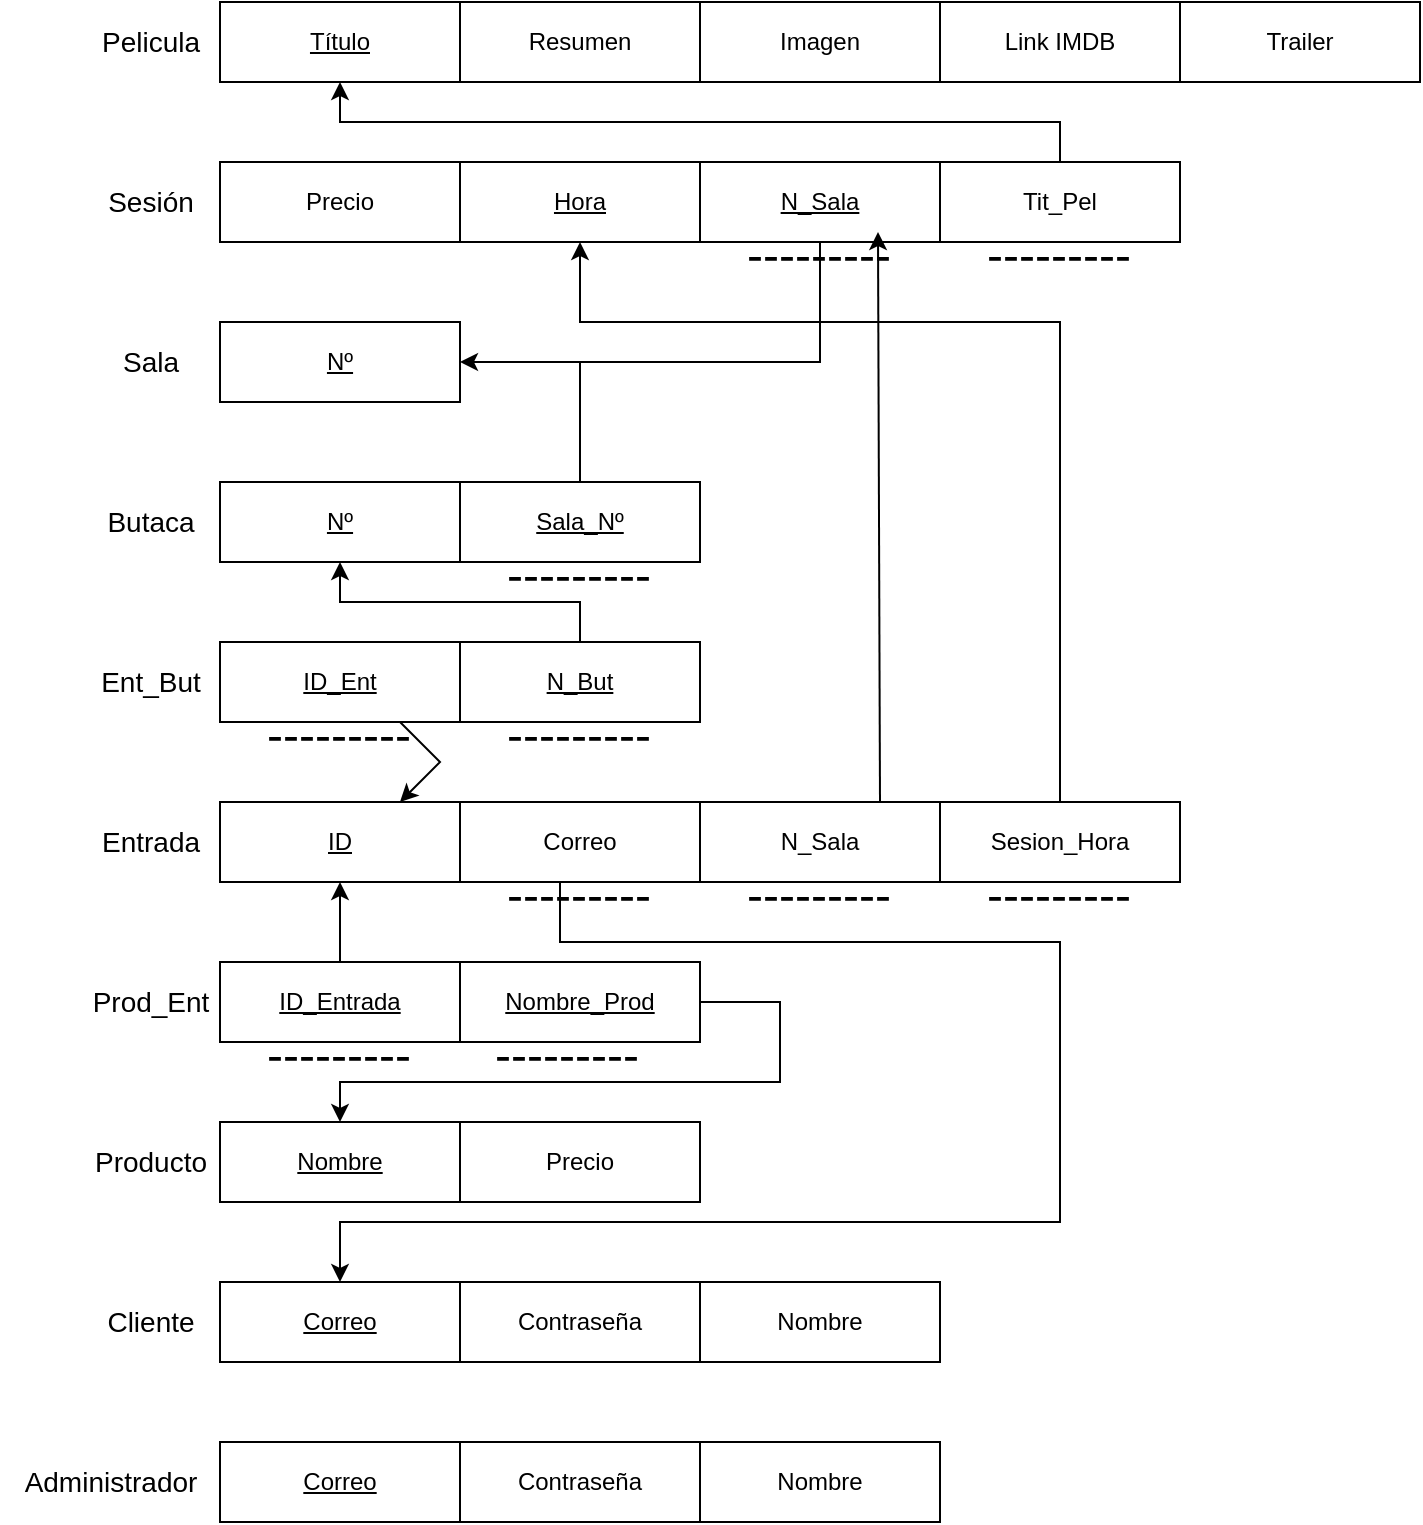 <mxfile version="24.7.17">
  <diagram name="Página-1" id="I-widoFrko3qVOfymmTe">
    <mxGraphModel dx="1434" dy="1907" grid="1" gridSize="10" guides="1" tooltips="1" connect="1" arrows="1" fold="1" page="1" pageScale="1" pageWidth="827" pageHeight="1169" math="0" shadow="0">
      <root>
        <mxCell id="0" />
        <mxCell id="1" parent="0" />
        <mxCell id="zI4fZh5RJkNvRMevT8qB-2" value="&lt;u&gt;Nº&lt;/u&gt;" style="rounded=0;whiteSpace=wrap;html=1;" parent="1" vertex="1">
          <mxGeometry x="240" y="200" width="120" height="40" as="geometry" />
        </mxCell>
        <mxCell id="zI4fZh5RJkNvRMevT8qB-3" value="&lt;font style=&quot;font-size: 14px;&quot;&gt;Butaca&lt;/font&gt;" style="text;html=1;align=center;verticalAlign=middle;resizable=0;points=[];autosize=1;strokeColor=none;fillColor=none;" parent="1" vertex="1">
          <mxGeometry x="170" y="205" width="70" height="30" as="geometry" />
        </mxCell>
        <mxCell id="zI4fZh5RJkNvRMevT8qB-4" value="&lt;u&gt;Sala_Nº&lt;/u&gt;" style="rounded=0;whiteSpace=wrap;html=1;" parent="1" vertex="1">
          <mxGeometry x="360" y="200" width="120" height="40" as="geometry" />
        </mxCell>
        <mxCell id="zI4fZh5RJkNvRMevT8qB-5" value="&lt;font style=&quot;font-size: 24px;&quot;&gt;---------&lt;/font&gt;" style="text;html=1;align=center;verticalAlign=middle;resizable=0;points=[];autosize=1;strokeColor=none;fillColor=none;rotation=180;" parent="1" vertex="1">
          <mxGeometry x="370" y="230" width="100" height="40" as="geometry" />
        </mxCell>
        <mxCell id="zI4fZh5RJkNvRMevT8qB-7" value="&lt;u&gt;Nº&lt;/u&gt;" style="rounded=0;whiteSpace=wrap;html=1;" parent="1" vertex="1">
          <mxGeometry x="240" y="120" width="120" height="40" as="geometry" />
        </mxCell>
        <mxCell id="zI4fZh5RJkNvRMevT8qB-8" value="&lt;font style=&quot;font-size: 14px;&quot;&gt;Sala&lt;/font&gt;" style="text;html=1;align=center;verticalAlign=middle;resizable=0;points=[];autosize=1;strokeColor=none;fillColor=none;" parent="1" vertex="1">
          <mxGeometry x="180" y="125" width="50" height="30" as="geometry" />
        </mxCell>
        <mxCell id="zI4fZh5RJkNvRMevT8qB-17" value="&lt;u&gt;Título&lt;/u&gt;" style="rounded=0;whiteSpace=wrap;html=1;" parent="1" vertex="1">
          <mxGeometry x="240" y="-40" width="120" height="40" as="geometry" />
        </mxCell>
        <mxCell id="zI4fZh5RJkNvRMevT8qB-18" value="&lt;font style=&quot;font-size: 14px;&quot;&gt;Pelicula&lt;/font&gt;" style="text;html=1;align=center;verticalAlign=middle;resizable=0;points=[];autosize=1;strokeColor=none;fillColor=none;" parent="1" vertex="1">
          <mxGeometry x="170" y="-35" width="70" height="30" as="geometry" />
        </mxCell>
        <mxCell id="zI4fZh5RJkNvRMevT8qB-19" value="Resumen" style="rounded=0;whiteSpace=wrap;html=1;" parent="1" vertex="1">
          <mxGeometry x="360" y="-40" width="120" height="40" as="geometry" />
        </mxCell>
        <mxCell id="zI4fZh5RJkNvRMevT8qB-23" value="Imagen" style="rounded=0;whiteSpace=wrap;html=1;" parent="1" vertex="1">
          <mxGeometry x="480" y="-40" width="120" height="40" as="geometry" />
        </mxCell>
        <mxCell id="zI4fZh5RJkNvRMevT8qB-24" value="Link IMDB" style="rounded=0;whiteSpace=wrap;html=1;" parent="1" vertex="1">
          <mxGeometry x="600" y="-40" width="120" height="40" as="geometry" />
        </mxCell>
        <mxCell id="zI4fZh5RJkNvRMevT8qB-25" value="Trailer" style="rounded=0;whiteSpace=wrap;html=1;" parent="1" vertex="1">
          <mxGeometry x="720" y="-40" width="120" height="40" as="geometry" />
        </mxCell>
        <mxCell id="zI4fZh5RJkNvRMevT8qB-27" value="&lt;font style=&quot;font-size: 14px;&quot;&gt;Sesión&lt;/font&gt;" style="text;html=1;align=center;verticalAlign=middle;resizable=0;points=[];autosize=1;strokeColor=none;fillColor=none;" parent="1" vertex="1">
          <mxGeometry x="170" y="45" width="70" height="30" as="geometry" />
        </mxCell>
        <mxCell id="zI4fZh5RJkNvRMevT8qB-28" value="Precio" style="rounded=0;whiteSpace=wrap;html=1;" parent="1" vertex="1">
          <mxGeometry x="240" y="40" width="120" height="40" as="geometry" />
        </mxCell>
        <mxCell id="zI4fZh5RJkNvRMevT8qB-29" value="&lt;u&gt;Hora&lt;/u&gt;" style="rounded=0;whiteSpace=wrap;html=1;" parent="1" vertex="1">
          <mxGeometry x="360" y="40" width="120" height="40" as="geometry" />
        </mxCell>
        <mxCell id="zI4fZh5RJkNvRMevT8qB-30" value="Tit_Pel" style="rounded=0;whiteSpace=wrap;html=1;" parent="1" vertex="1">
          <mxGeometry x="600" y="40" width="120" height="40" as="geometry" />
        </mxCell>
        <mxCell id="zI4fZh5RJkNvRMevT8qB-31" value="&lt;u&gt;N_Sala&lt;/u&gt;" style="rounded=0;whiteSpace=wrap;html=1;" parent="1" vertex="1">
          <mxGeometry x="480" y="40" width="120" height="40" as="geometry" />
        </mxCell>
        <mxCell id="zI4fZh5RJkNvRMevT8qB-38" value="&lt;u&gt;ID&lt;/u&gt;" style="rounded=0;whiteSpace=wrap;html=1;" parent="1" vertex="1">
          <mxGeometry x="240" y="360" width="120" height="40" as="geometry" />
        </mxCell>
        <mxCell id="zI4fZh5RJkNvRMevT8qB-39" value="&lt;font style=&quot;font-size: 14px;&quot;&gt;Entrada&lt;/font&gt;" style="text;html=1;align=center;verticalAlign=middle;resizable=0;points=[];autosize=1;strokeColor=none;fillColor=none;" parent="1" vertex="1">
          <mxGeometry x="170" y="365" width="70" height="30" as="geometry" />
        </mxCell>
        <mxCell id="zI4fZh5RJkNvRMevT8qB-40" value="Correo" style="rounded=0;whiteSpace=wrap;html=1;" parent="1" vertex="1">
          <mxGeometry x="360" y="360" width="120" height="40" as="geometry" />
        </mxCell>
        <mxCell id="zI4fZh5RJkNvRMevT8qB-41" value="N_Sala" style="rounded=0;whiteSpace=wrap;html=1;" parent="1" vertex="1">
          <mxGeometry x="480" y="360" width="120" height="40" as="geometry" />
        </mxCell>
        <mxCell id="zI4fZh5RJkNvRMevT8qB-44" value="Sesion_Hora" style="rounded=0;whiteSpace=wrap;html=1;" parent="1" vertex="1">
          <mxGeometry x="600" y="360" width="120" height="40" as="geometry" />
        </mxCell>
        <mxCell id="zI4fZh5RJkNvRMevT8qB-51" value="&lt;u&gt;Nombre&lt;/u&gt;" style="rounded=0;whiteSpace=wrap;html=1;" parent="1" vertex="1">
          <mxGeometry x="240" y="520" width="120" height="40" as="geometry" />
        </mxCell>
        <mxCell id="zI4fZh5RJkNvRMevT8qB-52" value="&lt;font style=&quot;font-size: 14px;&quot;&gt;Producto&lt;/font&gt;" style="text;html=1;align=center;verticalAlign=middle;resizable=0;points=[];autosize=1;strokeColor=none;fillColor=none;" parent="1" vertex="1">
          <mxGeometry x="165" y="525" width="80" height="30" as="geometry" />
        </mxCell>
        <mxCell id="zI4fZh5RJkNvRMevT8qB-53" value="Precio" style="rounded=0;whiteSpace=wrap;html=1;" parent="1" vertex="1">
          <mxGeometry x="360" y="520" width="120" height="40" as="geometry" />
        </mxCell>
        <mxCell id="zI4fZh5RJkNvRMevT8qB-55" value="&lt;font style=&quot;font-size: 24px;&quot;&gt;---------&lt;/font&gt;" style="text;html=1;align=center;verticalAlign=middle;resizable=0;points=[];autosize=1;strokeColor=none;fillColor=none;rotation=180;" parent="1" vertex="1">
          <mxGeometry x="490" y="390" width="100" height="40" as="geometry" />
        </mxCell>
        <mxCell id="zI4fZh5RJkNvRMevT8qB-57" value="&lt;font style=&quot;font-size: 24px;&quot;&gt;---------&lt;/font&gt;" style="text;html=1;align=center;verticalAlign=middle;resizable=0;points=[];autosize=1;strokeColor=none;fillColor=none;rotation=180;" parent="1" vertex="1">
          <mxGeometry x="610" y="390" width="100" height="40" as="geometry" />
        </mxCell>
        <mxCell id="zI4fZh5RJkNvRMevT8qB-60" value="&lt;u&gt;Correo&lt;/u&gt;" style="rounded=0;whiteSpace=wrap;html=1;" parent="1" vertex="1">
          <mxGeometry x="240" y="600" width="120" height="40" as="geometry" />
        </mxCell>
        <mxCell id="zI4fZh5RJkNvRMevT8qB-61" value="&lt;font style=&quot;font-size: 14px;&quot;&gt;Cliente&lt;/font&gt;" style="text;html=1;align=center;verticalAlign=middle;resizable=0;points=[];autosize=1;strokeColor=none;fillColor=none;" parent="1" vertex="1">
          <mxGeometry x="170" y="605" width="70" height="30" as="geometry" />
        </mxCell>
        <mxCell id="zI4fZh5RJkNvRMevT8qB-62" value="Contraseña" style="rounded=0;whiteSpace=wrap;html=1;" parent="1" vertex="1">
          <mxGeometry x="360" y="600" width="120" height="40" as="geometry" />
        </mxCell>
        <mxCell id="zI4fZh5RJkNvRMevT8qB-63" value="Nombre" style="rounded=0;whiteSpace=wrap;html=1;" parent="1" vertex="1">
          <mxGeometry x="480" y="600" width="120" height="40" as="geometry" />
        </mxCell>
        <mxCell id="zI4fZh5RJkNvRMevT8qB-64" value="&lt;u&gt;Correo&lt;/u&gt;" style="rounded=0;whiteSpace=wrap;html=1;" parent="1" vertex="1">
          <mxGeometry x="240" y="680" width="120" height="40" as="geometry" />
        </mxCell>
        <mxCell id="zI4fZh5RJkNvRMevT8qB-65" value="&lt;font style=&quot;font-size: 14px;&quot;&gt;Administrador&lt;/font&gt;" style="text;html=1;align=center;verticalAlign=middle;resizable=0;points=[];autosize=1;strokeColor=none;fillColor=none;" parent="1" vertex="1">
          <mxGeometry x="130" y="685" width="110" height="30" as="geometry" />
        </mxCell>
        <mxCell id="zI4fZh5RJkNvRMevT8qB-66" value="Contraseña" style="rounded=0;whiteSpace=wrap;html=1;" parent="1" vertex="1">
          <mxGeometry x="360" y="680" width="120" height="40" as="geometry" />
        </mxCell>
        <mxCell id="zI4fZh5RJkNvRMevT8qB-67" value="Nombre" style="rounded=0;whiteSpace=wrap;html=1;" parent="1" vertex="1">
          <mxGeometry x="480" y="680" width="120" height="40" as="geometry" />
        </mxCell>
        <mxCell id="TQbPOE4HX6ufHtz-mURT-1" value="&lt;u&gt;ID_Entrada&lt;/u&gt;" style="rounded=0;whiteSpace=wrap;html=1;" parent="1" vertex="1">
          <mxGeometry x="240" y="440" width="120" height="40" as="geometry" />
        </mxCell>
        <mxCell id="TQbPOE4HX6ufHtz-mURT-2" value="&lt;font style=&quot;font-size: 14px;&quot;&gt;Prod_Ent&lt;/font&gt;" style="text;html=1;align=center;verticalAlign=middle;resizable=0;points=[];autosize=1;strokeColor=none;fillColor=none;" parent="1" vertex="1">
          <mxGeometry x="165" y="445" width="80" height="30" as="geometry" />
        </mxCell>
        <mxCell id="TQbPOE4HX6ufHtz-mURT-3" value="&lt;u&gt;Nombre_Prod&lt;/u&gt;" style="rounded=0;whiteSpace=wrap;html=1;" parent="1" vertex="1">
          <mxGeometry x="360" y="440" width="120" height="40" as="geometry" />
        </mxCell>
        <mxCell id="TQbPOE4HX6ufHtz-mURT-10" value="&lt;font style=&quot;font-size: 24px;&quot;&gt;---------&lt;/font&gt;" style="text;html=1;align=center;verticalAlign=middle;resizable=0;points=[];autosize=1;strokeColor=none;fillColor=none;rotation=180;" parent="1" vertex="1">
          <mxGeometry x="250" y="470" width="100" height="40" as="geometry" />
        </mxCell>
        <mxCell id="TQbPOE4HX6ufHtz-mURT-11" value="&lt;font style=&quot;font-size: 24px;&quot;&gt;---------&lt;/font&gt;" style="text;html=1;align=center;verticalAlign=middle;resizable=0;points=[];autosize=1;strokeColor=none;fillColor=none;rotation=180;" parent="1" vertex="1">
          <mxGeometry x="364" y="470" width="100" height="40" as="geometry" />
        </mxCell>
        <mxCell id="TQbPOE4HX6ufHtz-mURT-12" value="" style="endArrow=classic;html=1;rounded=0;exitX=1;exitY=0.5;exitDx=0;exitDy=0;entryX=0.5;entryY=0;entryDx=0;entryDy=0;" parent="1" source="TQbPOE4HX6ufHtz-mURT-3" target="zI4fZh5RJkNvRMevT8qB-51" edge="1">
          <mxGeometry width="50" height="50" relative="1" as="geometry">
            <mxPoint x="600" y="590" as="sourcePoint" />
            <mxPoint x="650" y="540" as="targetPoint" />
            <Array as="points">
              <mxPoint x="520" y="460" />
              <mxPoint x="520" y="500" />
              <mxPoint x="300" y="500" />
            </Array>
          </mxGeometry>
        </mxCell>
        <mxCell id="TQbPOE4HX6ufHtz-mURT-13" value="" style="endArrow=classic;html=1;rounded=0;entryX=0.5;entryY=1;entryDx=0;entryDy=0;exitX=0.5;exitY=0;exitDx=0;exitDy=0;" parent="1" source="TQbPOE4HX6ufHtz-mURT-1" target="zI4fZh5RJkNvRMevT8qB-38" edge="1">
          <mxGeometry width="50" height="50" relative="1" as="geometry">
            <mxPoint x="600" y="590" as="sourcePoint" />
            <mxPoint x="650" y="540" as="targetPoint" />
          </mxGeometry>
        </mxCell>
        <mxCell id="TQbPOE4HX6ufHtz-mURT-15" value="&lt;u&gt;ID_Ent&lt;/u&gt;" style="rounded=0;whiteSpace=wrap;html=1;" parent="1" vertex="1">
          <mxGeometry x="240" y="280" width="120" height="40" as="geometry" />
        </mxCell>
        <mxCell id="TQbPOE4HX6ufHtz-mURT-16" value="&lt;font style=&quot;font-size: 14px;&quot;&gt;Ent_But&lt;/font&gt;" style="text;html=1;align=center;verticalAlign=middle;resizable=0;points=[];autosize=1;strokeColor=none;fillColor=none;" parent="1" vertex="1">
          <mxGeometry x="170" y="285" width="70" height="30" as="geometry" />
        </mxCell>
        <mxCell id="TQbPOE4HX6ufHtz-mURT-17" value="&lt;u&gt;N_But&lt;/u&gt;" style="rounded=0;whiteSpace=wrap;html=1;" parent="1" vertex="1">
          <mxGeometry x="360" y="280" width="120" height="40" as="geometry" />
        </mxCell>
        <mxCell id="TQbPOE4HX6ufHtz-mURT-19" value="&lt;font style=&quot;font-size: 24px;&quot;&gt;---------&lt;/font&gt;" style="text;html=1;align=center;verticalAlign=middle;resizable=0;points=[];autosize=1;strokeColor=none;fillColor=none;rotation=180;" parent="1" vertex="1">
          <mxGeometry x="250" y="310" width="100" height="40" as="geometry" />
        </mxCell>
        <mxCell id="TQbPOE4HX6ufHtz-mURT-20" value="&lt;font style=&quot;font-size: 24px;&quot;&gt;---------&lt;/font&gt;" style="text;html=1;align=center;verticalAlign=middle;resizable=0;points=[];autosize=1;strokeColor=none;fillColor=none;rotation=180;" parent="1" vertex="1">
          <mxGeometry x="370" y="310" width="100" height="40" as="geometry" />
        </mxCell>
        <mxCell id="TQbPOE4HX6ufHtz-mURT-21" value="" style="endArrow=classic;html=1;rounded=0;exitX=0.5;exitY=0;exitDx=0;exitDy=0;entryX=0.5;entryY=1;entryDx=0;entryDy=0;" parent="1" source="TQbPOE4HX6ufHtz-mURT-17" target="zI4fZh5RJkNvRMevT8qB-2" edge="1">
          <mxGeometry width="50" height="50" relative="1" as="geometry">
            <mxPoint x="540" y="290" as="sourcePoint" />
            <mxPoint x="590" y="240" as="targetPoint" />
            <Array as="points">
              <mxPoint x="420" y="260" />
              <mxPoint x="300" y="260" />
            </Array>
          </mxGeometry>
        </mxCell>
        <mxCell id="TQbPOE4HX6ufHtz-mURT-22" value="" style="endArrow=classic;html=1;rounded=0;exitX=0.75;exitY=1;exitDx=0;exitDy=0;entryX=0.75;entryY=0;entryDx=0;entryDy=0;" parent="1" source="TQbPOE4HX6ufHtz-mURT-15" target="zI4fZh5RJkNvRMevT8qB-38" edge="1">
          <mxGeometry width="50" height="50" relative="1" as="geometry">
            <mxPoint x="600" y="310" as="sourcePoint" />
            <mxPoint x="320" y="340" as="targetPoint" />
            <Array as="points">
              <mxPoint x="350" y="340" />
            </Array>
          </mxGeometry>
        </mxCell>
        <mxCell id="TQbPOE4HX6ufHtz-mURT-23" value="" style="endArrow=classic;html=1;rounded=0;exitX=0.5;exitY=0;exitDx=0;exitDy=0;entryX=1;entryY=0.5;entryDx=0;entryDy=0;" parent="1" source="zI4fZh5RJkNvRMevT8qB-4" target="zI4fZh5RJkNvRMevT8qB-7" edge="1">
          <mxGeometry width="50" height="50" relative="1" as="geometry">
            <mxPoint x="460" y="110" as="sourcePoint" />
            <mxPoint x="510" y="60" as="targetPoint" />
            <Array as="points">
              <mxPoint x="420" y="140" />
            </Array>
          </mxGeometry>
        </mxCell>
        <mxCell id="TQbPOE4HX6ufHtz-mURT-24" value="" style="endArrow=none;html=1;rounded=0;entryX=0.5;entryY=1;entryDx=0;entryDy=0;" parent="1" target="zI4fZh5RJkNvRMevT8qB-31" edge="1">
          <mxGeometry width="50" height="50" relative="1" as="geometry">
            <mxPoint x="420" y="140" as="sourcePoint" />
            <mxPoint x="510" y="60" as="targetPoint" />
            <Array as="points">
              <mxPoint x="540" y="140" />
            </Array>
          </mxGeometry>
        </mxCell>
        <mxCell id="TQbPOE4HX6ufHtz-mURT-25" value="" style="endArrow=classic;html=1;rounded=0;exitX=0.5;exitY=0;exitDx=0;exitDy=0;entryX=0.5;entryY=1;entryDx=0;entryDy=0;" parent="1" source="zI4fZh5RJkNvRMevT8qB-30" target="zI4fZh5RJkNvRMevT8qB-17" edge="1">
          <mxGeometry width="50" height="50" relative="1" as="geometry">
            <mxPoint x="600" y="110" as="sourcePoint" />
            <mxPoint x="650" y="60" as="targetPoint" />
            <Array as="points">
              <mxPoint x="660" y="20" />
              <mxPoint x="300" y="20" />
            </Array>
          </mxGeometry>
        </mxCell>
        <mxCell id="TQbPOE4HX6ufHtz-mURT-26" value="&lt;font style=&quot;font-size: 24px;&quot;&gt;---------&lt;/font&gt;" style="text;html=1;align=center;verticalAlign=middle;resizable=0;points=[];autosize=1;strokeColor=none;fillColor=none;rotation=180;" parent="1" vertex="1">
          <mxGeometry x="490" y="70" width="100" height="40" as="geometry" />
        </mxCell>
        <mxCell id="TQbPOE4HX6ufHtz-mURT-27" value="&lt;font style=&quot;font-size: 24px;&quot;&gt;---------&lt;/font&gt;" style="text;html=1;align=center;verticalAlign=middle;resizable=0;points=[];autosize=1;strokeColor=none;fillColor=none;rotation=180;" parent="1" vertex="1">
          <mxGeometry x="610" y="70" width="100" height="40" as="geometry" />
        </mxCell>
        <mxCell id="TQbPOE4HX6ufHtz-mURT-30" value="" style="endArrow=classic;html=1;rounded=0;exitX=0.5;exitY=0;exitDx=0;exitDy=0;entryX=0.5;entryY=1;entryDx=0;entryDy=0;" parent="1" source="zI4fZh5RJkNvRMevT8qB-44" target="zI4fZh5RJkNvRMevT8qB-29" edge="1">
          <mxGeometry width="50" height="50" relative="1" as="geometry">
            <mxPoint x="560" y="270" as="sourcePoint" />
            <mxPoint x="610" y="220" as="targetPoint" />
            <Array as="points">
              <mxPoint x="660" y="120" />
              <mxPoint x="420" y="120" />
            </Array>
          </mxGeometry>
        </mxCell>
        <mxCell id="uSYmMhUqXVfEICmiXRDF-1" value="&lt;font style=&quot;font-size: 24px;&quot;&gt;---------&lt;/font&gt;" style="text;html=1;align=center;verticalAlign=middle;resizable=0;points=[];autosize=1;strokeColor=none;fillColor=none;rotation=180;" vertex="1" parent="1">
          <mxGeometry x="370" y="390" width="100" height="40" as="geometry" />
        </mxCell>
        <mxCell id="uSYmMhUqXVfEICmiXRDF-2" value="" style="endArrow=classic;html=1;rounded=0;exitX=0.6;exitY=0.75;exitDx=0;exitDy=0;exitPerimeter=0;" edge="1" parent="1" source="uSYmMhUqXVfEICmiXRDF-1">
          <mxGeometry width="50" height="50" relative="1" as="geometry">
            <mxPoint x="599" y="485" as="sourcePoint" />
            <mxPoint x="300" y="600" as="targetPoint" />
            <Array as="points">
              <mxPoint x="410" y="430" />
              <mxPoint x="660" y="430" />
              <mxPoint x="660" y="570" />
              <mxPoint x="300" y="570" />
            </Array>
          </mxGeometry>
        </mxCell>
        <mxCell id="uSYmMhUqXVfEICmiXRDF-3" value="" style="endArrow=classic;html=1;rounded=0;exitX=0.75;exitY=0;exitDx=0;exitDy=0;entryX=0.21;entryY=0.875;entryDx=0;entryDy=0;entryPerimeter=0;" edge="1" parent="1" source="zI4fZh5RJkNvRMevT8qB-41" target="TQbPOE4HX6ufHtz-mURT-26">
          <mxGeometry width="50" height="50" relative="1" as="geometry">
            <mxPoint x="310" y="450" as="sourcePoint" />
            <mxPoint x="540" y="140" as="targetPoint" />
          </mxGeometry>
        </mxCell>
      </root>
    </mxGraphModel>
  </diagram>
</mxfile>
